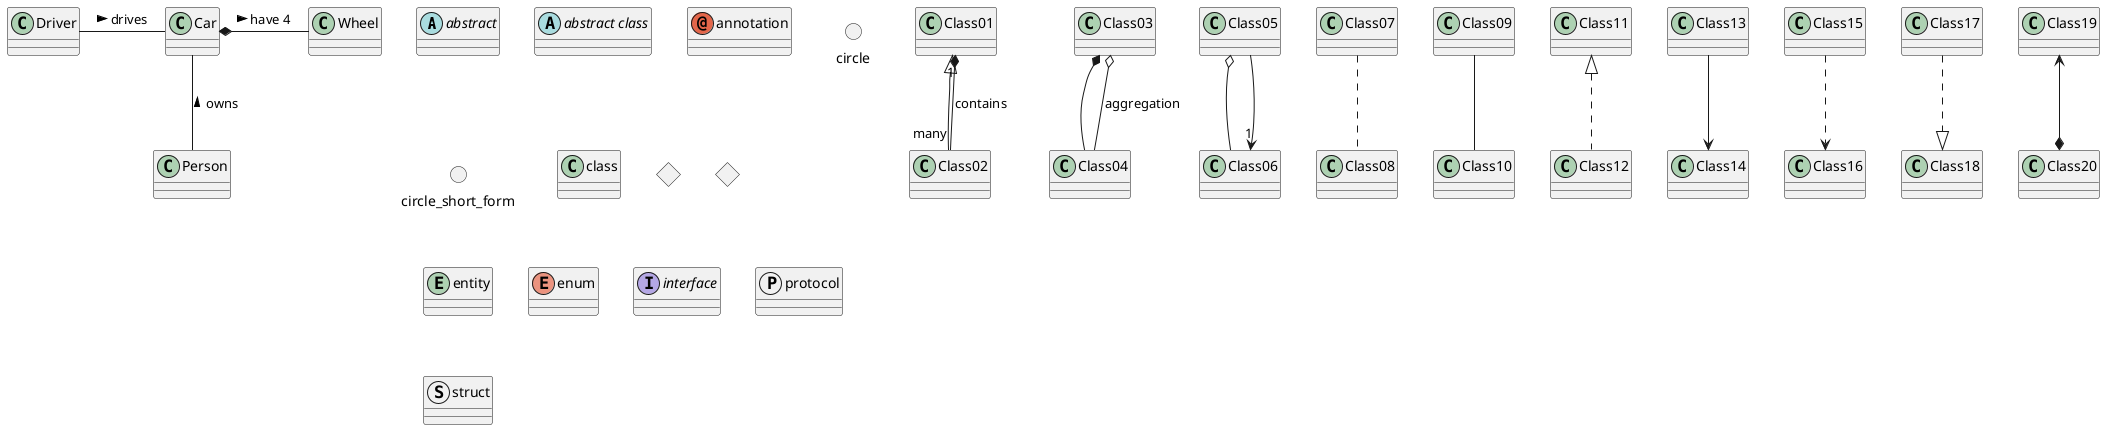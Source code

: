 @startuml
abstract        abstract
abstract class  "abstract class"
annotation      annotation
circle          circle
()              circle_short_form
class           class
diamond         diamond
<>              diamond_short_form
entity          entity
enum            enum
interface       interface
protocol        protocol
struct          struct

Class01 <|-- Class02
Class03 *-- Class04
Class05 o-- Class06
Class07 .. Class08
Class09 -- Class10

Class11 <|.. Class12
Class13 --> Class14
Class15 ..> Class16
Class17 ..|> Class18
Class19 <--* Class20

Class01 "1" *-- "many" Class02 : contains
Class03 o-- Class04 : aggregation
Class05 --> "1" Class06


class Car
Driver - Car : drives >
Car *- Wheel : have 4 >
Car -- Person : < owns
@enduml
